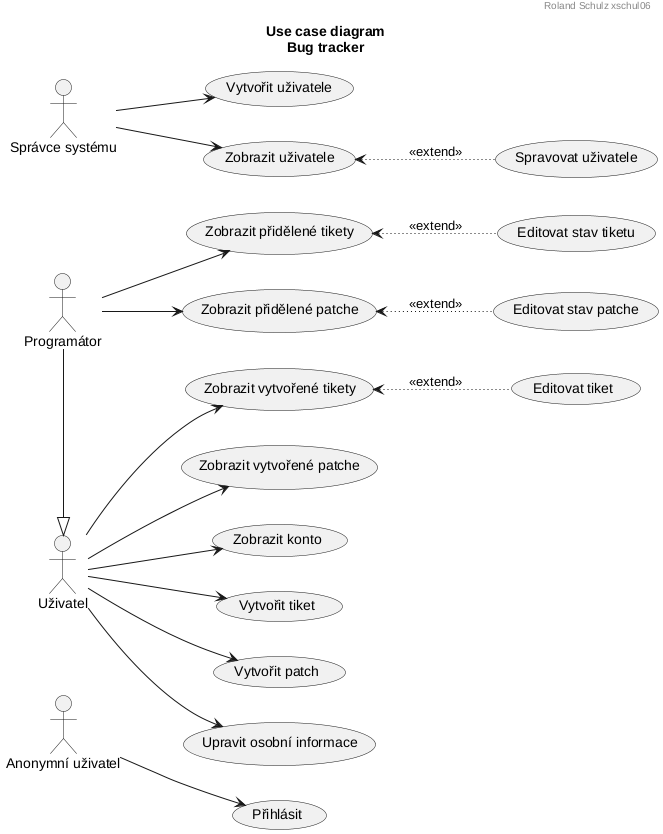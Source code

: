 @startuml
'Roland Schulz 1BIT
'Bug Tracker Use Case Diagram
'2019-11-xx
'
'compile to pdf:
'   plantuml -t{filetype without preceding dot} uc.puml
title Use case diagram\nBug tracker
header Roland Schulz xschul06

' Settings due to general *pretty*
left to right direction
'skinparam shadowing false
skinparam defaultFontName Liberation Sans
skinparam backgroundColor transparent
'skinparam monochrome true

'Actors with aliases
:Programátor: as prog
:Uživatel: as user
:Anonymní uživatel: as anon
:Správce systému: as sysadmin


'a "extends" b properties
prog -|> user
'just to explicitly move anon under user
user -[hidden] anon

'programmer usecases
(Zobrazit přidělené tikety) as zpt
zpt <-[dotted]- (Editovat stav tiketu) : <<extend>>
prog --> zpt
(Zobrazit přidělené patche) as zpp
zpp <-[dotted]- (Editovat stav patche) : <<extend>>
prog --> zpp

'user usecases
(Zobrazit vytvořené tikety) as zvt
zvt <-[dotted]- (Editovat tiket) : <<extend>>
user --> zvt
user --> (Zobrazit vytvořené patche)
user --> (Zobrazit konto)
user --> (Vytvořit tiket)
user --> (Vytvořit patch)
user --> (Upravit osobní informace)

'anon usecases
anon --> (Přihlásit)

'sysadmin
sysadmin --> (Vytvořit uživatele)
(Zobrazit uživatele) as zuz
zuz <-[dotted]- (Spravovat uživatele) : <<extend>>
sysadmin --> zuz

@enduml


